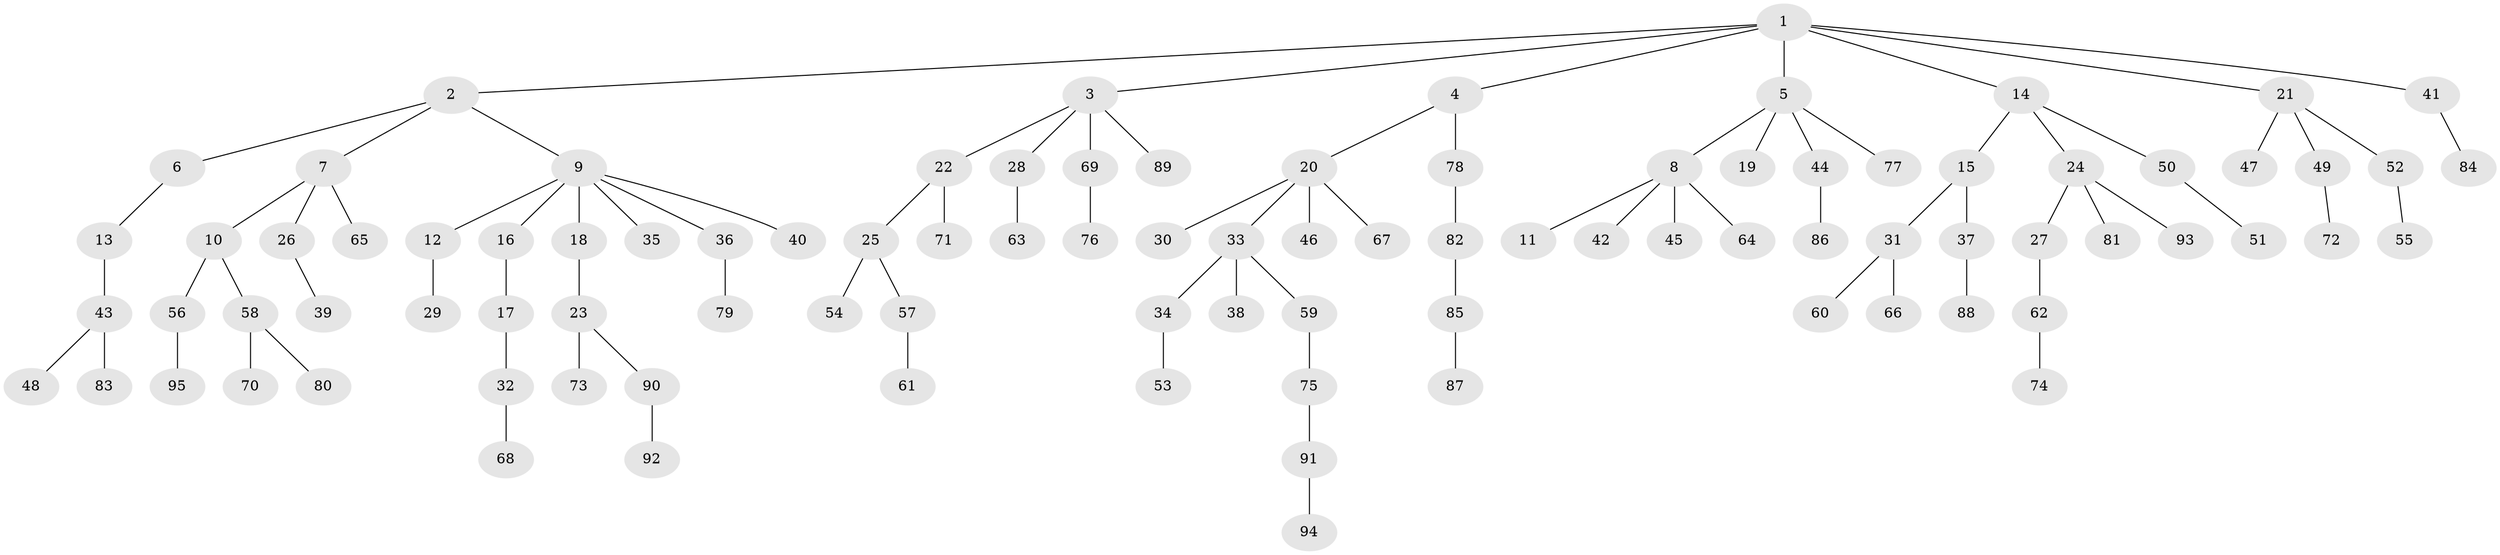 // Generated by graph-tools (version 1.1) at 2025/02/03/09/25 03:02:29]
// undirected, 95 vertices, 94 edges
graph export_dot {
graph [start="1"]
  node [color=gray90,style=filled];
  1;
  2;
  3;
  4;
  5;
  6;
  7;
  8;
  9;
  10;
  11;
  12;
  13;
  14;
  15;
  16;
  17;
  18;
  19;
  20;
  21;
  22;
  23;
  24;
  25;
  26;
  27;
  28;
  29;
  30;
  31;
  32;
  33;
  34;
  35;
  36;
  37;
  38;
  39;
  40;
  41;
  42;
  43;
  44;
  45;
  46;
  47;
  48;
  49;
  50;
  51;
  52;
  53;
  54;
  55;
  56;
  57;
  58;
  59;
  60;
  61;
  62;
  63;
  64;
  65;
  66;
  67;
  68;
  69;
  70;
  71;
  72;
  73;
  74;
  75;
  76;
  77;
  78;
  79;
  80;
  81;
  82;
  83;
  84;
  85;
  86;
  87;
  88;
  89;
  90;
  91;
  92;
  93;
  94;
  95;
  1 -- 2;
  1 -- 3;
  1 -- 4;
  1 -- 5;
  1 -- 14;
  1 -- 21;
  1 -- 41;
  2 -- 6;
  2 -- 7;
  2 -- 9;
  3 -- 22;
  3 -- 28;
  3 -- 69;
  3 -- 89;
  4 -- 20;
  4 -- 78;
  5 -- 8;
  5 -- 19;
  5 -- 44;
  5 -- 77;
  6 -- 13;
  7 -- 10;
  7 -- 26;
  7 -- 65;
  8 -- 11;
  8 -- 42;
  8 -- 45;
  8 -- 64;
  9 -- 12;
  9 -- 16;
  9 -- 18;
  9 -- 35;
  9 -- 36;
  9 -- 40;
  10 -- 56;
  10 -- 58;
  12 -- 29;
  13 -- 43;
  14 -- 15;
  14 -- 24;
  14 -- 50;
  15 -- 31;
  15 -- 37;
  16 -- 17;
  17 -- 32;
  18 -- 23;
  20 -- 30;
  20 -- 33;
  20 -- 46;
  20 -- 67;
  21 -- 47;
  21 -- 49;
  21 -- 52;
  22 -- 25;
  22 -- 71;
  23 -- 73;
  23 -- 90;
  24 -- 27;
  24 -- 81;
  24 -- 93;
  25 -- 54;
  25 -- 57;
  26 -- 39;
  27 -- 62;
  28 -- 63;
  31 -- 60;
  31 -- 66;
  32 -- 68;
  33 -- 34;
  33 -- 38;
  33 -- 59;
  34 -- 53;
  36 -- 79;
  37 -- 88;
  41 -- 84;
  43 -- 48;
  43 -- 83;
  44 -- 86;
  49 -- 72;
  50 -- 51;
  52 -- 55;
  56 -- 95;
  57 -- 61;
  58 -- 70;
  58 -- 80;
  59 -- 75;
  62 -- 74;
  69 -- 76;
  75 -- 91;
  78 -- 82;
  82 -- 85;
  85 -- 87;
  90 -- 92;
  91 -- 94;
}
